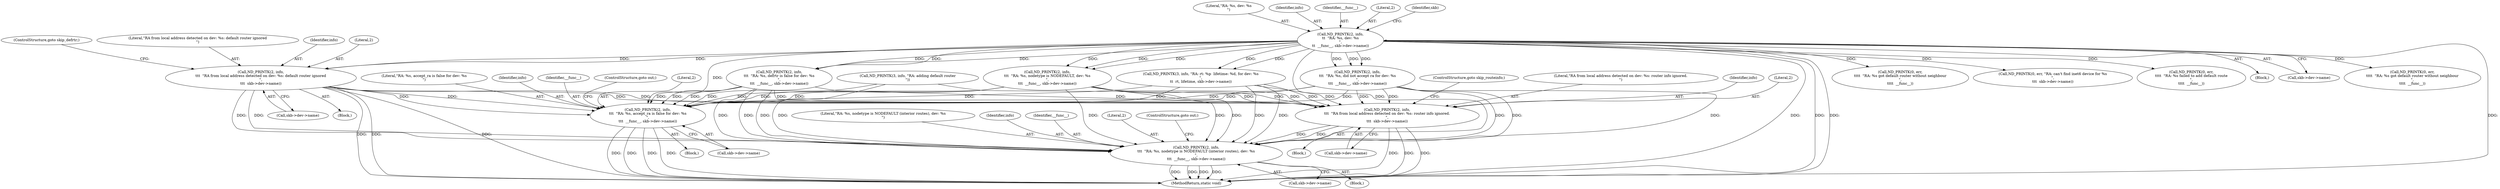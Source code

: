 digraph "0_linux_6fd99094de2b83d1d4c8457f2c83483b2828e75a@pointer" {
"1000352" [label="(Call,ND_PRINTK(2, info,\n\t\t\t  \"RA from local address detected on dev: %s: default router ignored\n\",\n\t\t\t  skb->dev->name))"];
"1000154" [label="(Call,ND_PRINTK(2, info,\n\t\t  \"RA: %s, dev: %s\n\",\n\t\t  __func__, skb->dev->name))"];
"1000787" [label="(Call,ND_PRINTK(2, info,\n\t\t\t  \"RA: %s, accept_ra is false for dev: %s\n\",\n\t\t\t  __func__, skb->dev->name))"];
"1000819" [label="(Call,ND_PRINTK(2, info,\n\t\t\t  \"RA from local address detected on dev: %s: router info ignored.\n\",\n\t\t\t  skb->dev->name))"];
"1000925" [label="(Call,ND_PRINTK(2, info,\n\t\t\t  \"RA: %s, nodetype is NODEFAULT (interior routes), dev: %s\n\",\n\t\t\t  __func__, skb->dev->name))"];
"1000361" [label="(ControlStructure,goto skip_defrtr;)"];
"1000797" [label="(ControlStructure,goto out;)"];
"1000927" [label="(Identifier,info)"];
"1000828" [label="(ControlStructure,goto skip_routeinfo;)"];
"1000786" [label="(Block,)"];
"1000930" [label="(Call,skb->dev->name)"];
"1000355" [label="(Literal,\"RA from local address detected on dev: %s: default router ignored\n\")"];
"1000822" [label="(Literal,\"RA from local address detected on dev: %s: router info ignored.\n\")"];
"1000787" [label="(Call,ND_PRINTK(2, info,\n\t\t\t  \"RA: %s, accept_ra is false for dev: %s\n\",\n\t\t\t  __func__, skb->dev->name))"];
"1000421" [label="(Call,ND_PRINTK(0, err,\n\t\t\t\t  \"RA: %s got default router without neighbour\n\",\n\t\t\t\t  __func__))"];
"1000823" [label="(Call,skb->dev->name)"];
"1000157" [label="(Literal,\"RA: %s, dev: %s\n\")"];
"1000356" [label="(Call,skb->dev->name)"];
"1000925" [label="(Call,ND_PRINTK(2, info,\n\t\t\t  \"RA: %s, nodetype is NODEFAULT (interior routes), dev: %s\n\",\n\t\t\t  __func__, skb->dev->name))"];
"1000354" [label="(Identifier,info)"];
"1000213" [label="(Call,ND_PRINTK(0, err, \"RA: can't find inet6 device for %s\n\",\n\t\t\t  skb->dev->name))"];
"1000480" [label="(Call,ND_PRINTK(0, err,\n\t\t\t\t  \"RA: %s failed to add default route\n\",\n\t\t\t\t  __func__))"];
"1000788" [label="(Literal,2)"];
"1000929" [label="(Identifier,__func__)"];
"1000790" [label="(Literal,\"RA: %s, accept_ra is false for dev: %s\n\")"];
"1000821" [label="(Identifier,info)"];
"1001104" [label="(MethodReturn,static void)"];
"1000156" [label="(Identifier,info)"];
"1000819" [label="(Call,ND_PRINTK(2, info,\n\t\t\t  \"RA from local address detected on dev: %s: router info ignored.\n\",\n\t\t\t  skb->dev->name))"];
"1000320" [label="(Call,ND_PRINTK(2, info,\n\t\t\t  \"RA: %s, defrtr is false for dev: %s\n\",\n\t\t\t  __func__, skb->dev->name))"];
"1000441" [label="(Call,ND_PRINTK(3, info, \"RA: rt: %p  lifetime: %d, for dev: %s\n\",\n\t\t  rt, lifetime, skb->dev->name))"];
"1000818" [label="(Block,)"];
"1000459" [label="(Call,ND_PRINTK(3, info, \"RA: adding default router\n\"))"];
"1000112" [label="(Block,)"];
"1000241" [label="(Call,ND_PRINTK(2, info,\n\t\t\t  \"RA: %s, did not accept ra for dev: %s\n\",\n\t\t\t  __func__, skb->dev->name))"];
"1000159" [label="(Call,skb->dev->name)"];
"1000928" [label="(Literal,\"RA: %s, nodetype is NODEFAULT (interior routes), dev: %s\n\")"];
"1000352" [label="(Call,ND_PRINTK(2, info,\n\t\t\t  \"RA from local address detected on dev: %s: default router ignored\n\",\n\t\t\t  skb->dev->name))"];
"1000259" [label="(Call,ND_PRINTK(2, info,\n\t\t\t  \"RA: %s, nodetype is NODEFAULT, dev: %s\n\",\n\t\t\t  __func__, skb->dev->name))"];
"1000353" [label="(Literal,2)"];
"1000158" [label="(Identifier,__func__)"];
"1000789" [label="(Identifier,info)"];
"1000792" [label="(Call,skb->dev->name)"];
"1000924" [label="(Block,)"];
"1000926" [label="(Literal,2)"];
"1000791" [label="(Identifier,__func__)"];
"1000351" [label="(Block,)"];
"1000155" [label="(Literal,2)"];
"1000171" [label="(Identifier,skb)"];
"1000154" [label="(Call,ND_PRINTK(2, info,\n\t\t  \"RA: %s, dev: %s\n\",\n\t\t  __func__, skb->dev->name))"];
"1000935" [label="(ControlStructure,goto out;)"];
"1000820" [label="(Literal,2)"];
"1000503" [label="(Call,ND_PRINTK(0, err,\n\t\t\t\t  \"RA: %s got default router without neighbour\n\",\n\t\t\t\t  __func__))"];
"1000352" -> "1000351"  [label="AST: "];
"1000352" -> "1000356"  [label="CFG: "];
"1000353" -> "1000352"  [label="AST: "];
"1000354" -> "1000352"  [label="AST: "];
"1000355" -> "1000352"  [label="AST: "];
"1000356" -> "1000352"  [label="AST: "];
"1000361" -> "1000352"  [label="CFG: "];
"1000352" -> "1001104"  [label="DDG: "];
"1000352" -> "1001104"  [label="DDG: "];
"1000352" -> "1001104"  [label="DDG: "];
"1000154" -> "1000352"  [label="DDG: "];
"1000154" -> "1000352"  [label="DDG: "];
"1000352" -> "1000787"  [label="DDG: "];
"1000352" -> "1000787"  [label="DDG: "];
"1000352" -> "1000819"  [label="DDG: "];
"1000352" -> "1000819"  [label="DDG: "];
"1000352" -> "1000925"  [label="DDG: "];
"1000352" -> "1000925"  [label="DDG: "];
"1000154" -> "1000112"  [label="AST: "];
"1000154" -> "1000159"  [label="CFG: "];
"1000155" -> "1000154"  [label="AST: "];
"1000156" -> "1000154"  [label="AST: "];
"1000157" -> "1000154"  [label="AST: "];
"1000158" -> "1000154"  [label="AST: "];
"1000159" -> "1000154"  [label="AST: "];
"1000171" -> "1000154"  [label="CFG: "];
"1000154" -> "1001104"  [label="DDG: "];
"1000154" -> "1001104"  [label="DDG: "];
"1000154" -> "1001104"  [label="DDG: "];
"1000154" -> "1001104"  [label="DDG: "];
"1000154" -> "1000213"  [label="DDG: "];
"1000154" -> "1000241"  [label="DDG: "];
"1000154" -> "1000241"  [label="DDG: "];
"1000154" -> "1000241"  [label="DDG: "];
"1000154" -> "1000259"  [label="DDG: "];
"1000154" -> "1000259"  [label="DDG: "];
"1000154" -> "1000259"  [label="DDG: "];
"1000154" -> "1000320"  [label="DDG: "];
"1000154" -> "1000320"  [label="DDG: "];
"1000154" -> "1000320"  [label="DDG: "];
"1000154" -> "1000421"  [label="DDG: "];
"1000154" -> "1000441"  [label="DDG: "];
"1000154" -> "1000441"  [label="DDG: "];
"1000154" -> "1000480"  [label="DDG: "];
"1000154" -> "1000503"  [label="DDG: "];
"1000154" -> "1000787"  [label="DDG: "];
"1000154" -> "1000925"  [label="DDG: "];
"1000787" -> "1000786"  [label="AST: "];
"1000787" -> "1000792"  [label="CFG: "];
"1000788" -> "1000787"  [label="AST: "];
"1000789" -> "1000787"  [label="AST: "];
"1000790" -> "1000787"  [label="AST: "];
"1000791" -> "1000787"  [label="AST: "];
"1000792" -> "1000787"  [label="AST: "];
"1000797" -> "1000787"  [label="CFG: "];
"1000787" -> "1001104"  [label="DDG: "];
"1000787" -> "1001104"  [label="DDG: "];
"1000787" -> "1001104"  [label="DDG: "];
"1000787" -> "1001104"  [label="DDG: "];
"1000459" -> "1000787"  [label="DDG: "];
"1000441" -> "1000787"  [label="DDG: "];
"1000441" -> "1000787"  [label="DDG: "];
"1000320" -> "1000787"  [label="DDG: "];
"1000320" -> "1000787"  [label="DDG: "];
"1000320" -> "1000787"  [label="DDG: "];
"1000241" -> "1000787"  [label="DDG: "];
"1000241" -> "1000787"  [label="DDG: "];
"1000241" -> "1000787"  [label="DDG: "];
"1000259" -> "1000787"  [label="DDG: "];
"1000259" -> "1000787"  [label="DDG: "];
"1000259" -> "1000787"  [label="DDG: "];
"1000819" -> "1000818"  [label="AST: "];
"1000819" -> "1000823"  [label="CFG: "];
"1000820" -> "1000819"  [label="AST: "];
"1000821" -> "1000819"  [label="AST: "];
"1000822" -> "1000819"  [label="AST: "];
"1000823" -> "1000819"  [label="AST: "];
"1000828" -> "1000819"  [label="CFG: "];
"1000819" -> "1001104"  [label="DDG: "];
"1000819" -> "1001104"  [label="DDG: "];
"1000819" -> "1001104"  [label="DDG: "];
"1000459" -> "1000819"  [label="DDG: "];
"1000441" -> "1000819"  [label="DDG: "];
"1000441" -> "1000819"  [label="DDG: "];
"1000320" -> "1000819"  [label="DDG: "];
"1000320" -> "1000819"  [label="DDG: "];
"1000241" -> "1000819"  [label="DDG: "];
"1000241" -> "1000819"  [label="DDG: "];
"1000259" -> "1000819"  [label="DDG: "];
"1000259" -> "1000819"  [label="DDG: "];
"1000819" -> "1000925"  [label="DDG: "];
"1000819" -> "1000925"  [label="DDG: "];
"1000925" -> "1000924"  [label="AST: "];
"1000925" -> "1000930"  [label="CFG: "];
"1000926" -> "1000925"  [label="AST: "];
"1000927" -> "1000925"  [label="AST: "];
"1000928" -> "1000925"  [label="AST: "];
"1000929" -> "1000925"  [label="AST: "];
"1000930" -> "1000925"  [label="AST: "];
"1000935" -> "1000925"  [label="CFG: "];
"1000925" -> "1001104"  [label="DDG: "];
"1000925" -> "1001104"  [label="DDG: "];
"1000925" -> "1001104"  [label="DDG: "];
"1000925" -> "1001104"  [label="DDG: "];
"1000459" -> "1000925"  [label="DDG: "];
"1000441" -> "1000925"  [label="DDG: "];
"1000441" -> "1000925"  [label="DDG: "];
"1000320" -> "1000925"  [label="DDG: "];
"1000320" -> "1000925"  [label="DDG: "];
"1000320" -> "1000925"  [label="DDG: "];
"1000241" -> "1000925"  [label="DDG: "];
"1000241" -> "1000925"  [label="DDG: "];
"1000241" -> "1000925"  [label="DDG: "];
"1000259" -> "1000925"  [label="DDG: "];
"1000259" -> "1000925"  [label="DDG: "];
"1000259" -> "1000925"  [label="DDG: "];
}
